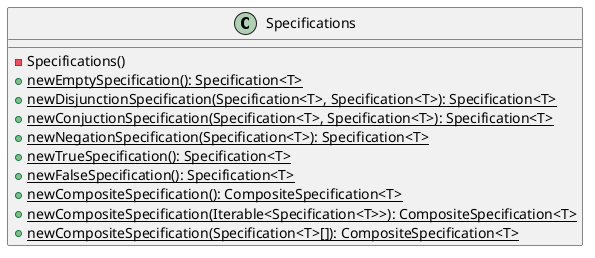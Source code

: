 @startuml

    class Specifications {
        -Specifications()
        {static} +newEmptySpecification(): Specification<T>
        {static} +newDisjunctionSpecification(Specification<T>, Specification<T>): Specification<T>
        {static} +newConjuctionSpecification(Specification<T>, Specification<T>): Specification<T>
        {static} +newNegationSpecification(Specification<T>): Specification<T>
        {static} +newTrueSpecification(): Specification<T>
        {static} +newFalseSpecification(): Specification<T>
        {static} +newCompositeSpecification(): CompositeSpecification<T>
        {static} +newCompositeSpecification(Iterable<Specification<T>>): CompositeSpecification<T>
        {static} +newCompositeSpecification(Specification<T>[]): CompositeSpecification<T>
    }

@enduml
